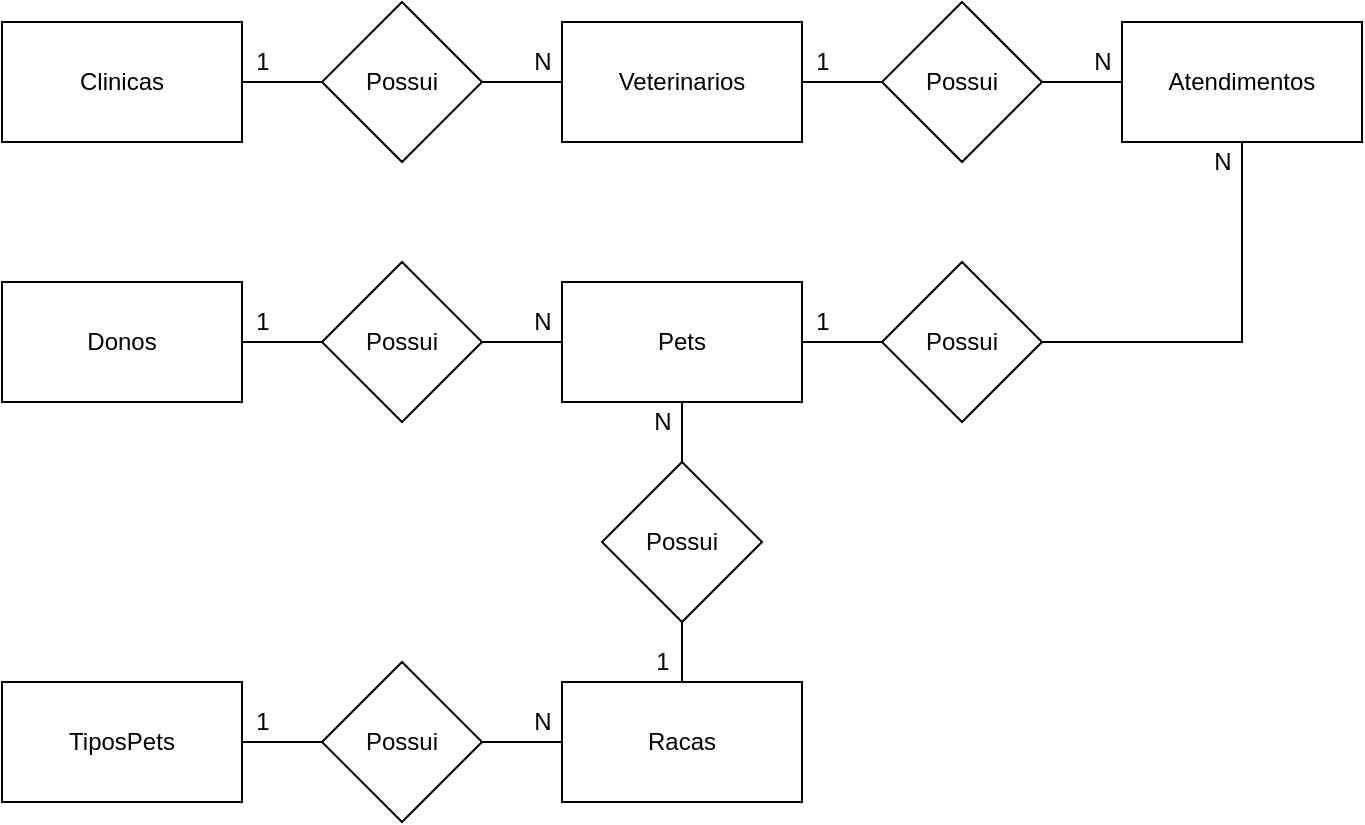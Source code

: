 <mxfile version="21.2.7" type="device" pages="2">
  <diagram id="UKEmNwhGAyC_tjgymyNi" name="conceitual">
    <mxGraphModel dx="1070" dy="407" grid="1" gridSize="10" guides="1" tooltips="1" connect="1" arrows="1" fold="1" page="1" pageScale="1" pageWidth="827" pageHeight="1169" math="0" shadow="0">
      <root>
        <mxCell id="0" />
        <mxCell id="1" parent="0" />
        <mxCell id="K-1xmTzsUVanPln-RhD4-4" style="edgeStyle=orthogonalEdgeStyle;rounded=0;orthogonalLoop=1;jettySize=auto;html=1;endArrow=none;endFill=0;" parent="1" source="K-1xmTzsUVanPln-RhD4-1" target="K-1xmTzsUVanPln-RhD4-3" edge="1">
          <mxGeometry relative="1" as="geometry" />
        </mxCell>
        <mxCell id="K-1xmTzsUVanPln-RhD4-1" value="Clinicas" style="rounded=0;whiteSpace=wrap;html=1;" parent="1" vertex="1">
          <mxGeometry x="40" y="40" width="120" height="60" as="geometry" />
        </mxCell>
        <mxCell id="K-1xmTzsUVanPln-RhD4-8" style="edgeStyle=orthogonalEdgeStyle;rounded=0;orthogonalLoop=1;jettySize=auto;html=1;entryX=0;entryY=0.5;entryDx=0;entryDy=0;endArrow=none;endFill=0;" parent="1" source="K-1xmTzsUVanPln-RhD4-2" target="K-1xmTzsUVanPln-RhD4-6" edge="1">
          <mxGeometry relative="1" as="geometry" />
        </mxCell>
        <mxCell id="K-1xmTzsUVanPln-RhD4-2" value="Veterinarios" style="rounded=0;whiteSpace=wrap;html=1;" parent="1" vertex="1">
          <mxGeometry x="320" y="40" width="120" height="60" as="geometry" />
        </mxCell>
        <mxCell id="K-1xmTzsUVanPln-RhD4-5" style="edgeStyle=orthogonalEdgeStyle;rounded=0;orthogonalLoop=1;jettySize=auto;html=1;endArrow=none;endFill=0;" parent="1" source="K-1xmTzsUVanPln-RhD4-3" target="K-1xmTzsUVanPln-RhD4-2" edge="1">
          <mxGeometry relative="1" as="geometry" />
        </mxCell>
        <mxCell id="K-1xmTzsUVanPln-RhD4-3" value="Possui" style="rhombus;whiteSpace=wrap;html=1;" parent="1" vertex="1">
          <mxGeometry x="200" y="30" width="80" height="80" as="geometry" />
        </mxCell>
        <mxCell id="K-1xmTzsUVanPln-RhD4-9" style="edgeStyle=orthogonalEdgeStyle;rounded=0;orthogonalLoop=1;jettySize=auto;html=1;endArrow=none;endFill=0;" parent="1" source="K-1xmTzsUVanPln-RhD4-6" target="K-1xmTzsUVanPln-RhD4-7" edge="1">
          <mxGeometry relative="1" as="geometry" />
        </mxCell>
        <mxCell id="K-1xmTzsUVanPln-RhD4-6" value="Possui" style="rhombus;whiteSpace=wrap;html=1;" parent="1" vertex="1">
          <mxGeometry x="480" y="30" width="80" height="80" as="geometry" />
        </mxCell>
        <mxCell id="K-1xmTzsUVanPln-RhD4-7" value="Atendimentos" style="rounded=0;whiteSpace=wrap;html=1;" parent="1" vertex="1">
          <mxGeometry x="600" y="40" width="120" height="60" as="geometry" />
        </mxCell>
        <mxCell id="K-1xmTzsUVanPln-RhD4-11" style="edgeStyle=orthogonalEdgeStyle;rounded=0;orthogonalLoop=1;jettySize=auto;html=1;endArrow=none;endFill=0;" parent="1" source="K-1xmTzsUVanPln-RhD4-10" target="K-1xmTzsUVanPln-RhD4-7" edge="1">
          <mxGeometry relative="1" as="geometry" />
        </mxCell>
        <mxCell id="K-1xmTzsUVanPln-RhD4-13" style="edgeStyle=orthogonalEdgeStyle;rounded=0;orthogonalLoop=1;jettySize=auto;html=1;endArrow=none;endFill=0;" parent="1" source="K-1xmTzsUVanPln-RhD4-10" target="K-1xmTzsUVanPln-RhD4-12" edge="1">
          <mxGeometry relative="1" as="geometry" />
        </mxCell>
        <mxCell id="K-1xmTzsUVanPln-RhD4-10" value="Possui" style="rhombus;whiteSpace=wrap;html=1;" parent="1" vertex="1">
          <mxGeometry x="480" y="160" width="80" height="80" as="geometry" />
        </mxCell>
        <mxCell id="K-1xmTzsUVanPln-RhD4-15" style="edgeStyle=orthogonalEdgeStyle;rounded=0;orthogonalLoop=1;jettySize=auto;html=1;endArrow=none;endFill=0;" parent="1" source="K-1xmTzsUVanPln-RhD4-12" target="K-1xmTzsUVanPln-RhD4-14" edge="1">
          <mxGeometry relative="1" as="geometry" />
        </mxCell>
        <mxCell id="K-1xmTzsUVanPln-RhD4-19" style="edgeStyle=orthogonalEdgeStyle;rounded=0;orthogonalLoop=1;jettySize=auto;html=1;endArrow=none;endFill=0;" parent="1" source="K-1xmTzsUVanPln-RhD4-12" target="K-1xmTzsUVanPln-RhD4-18" edge="1">
          <mxGeometry relative="1" as="geometry" />
        </mxCell>
        <mxCell id="K-1xmTzsUVanPln-RhD4-12" value="Pets" style="rounded=0;whiteSpace=wrap;html=1;" parent="1" vertex="1">
          <mxGeometry x="320" y="170" width="120" height="60" as="geometry" />
        </mxCell>
        <mxCell id="K-1xmTzsUVanPln-RhD4-14" value="Possui" style="rhombus;whiteSpace=wrap;html=1;" parent="1" vertex="1">
          <mxGeometry x="200" y="160" width="80" height="80" as="geometry" />
        </mxCell>
        <mxCell id="K-1xmTzsUVanPln-RhD4-17" style="edgeStyle=orthogonalEdgeStyle;rounded=0;orthogonalLoop=1;jettySize=auto;html=1;endArrow=none;endFill=0;" parent="1" source="K-1xmTzsUVanPln-RhD4-16" target="K-1xmTzsUVanPln-RhD4-14" edge="1">
          <mxGeometry relative="1" as="geometry" />
        </mxCell>
        <mxCell id="K-1xmTzsUVanPln-RhD4-16" value="Donos" style="rounded=0;whiteSpace=wrap;html=1;" parent="1" vertex="1">
          <mxGeometry x="40" y="170" width="120" height="60" as="geometry" />
        </mxCell>
        <mxCell id="K-1xmTzsUVanPln-RhD4-21" style="edgeStyle=orthogonalEdgeStyle;rounded=0;orthogonalLoop=1;jettySize=auto;html=1;entryX=0.5;entryY=0;entryDx=0;entryDy=0;endArrow=none;endFill=0;" parent="1" source="K-1xmTzsUVanPln-RhD4-18" target="K-1xmTzsUVanPln-RhD4-20" edge="1">
          <mxGeometry relative="1" as="geometry" />
        </mxCell>
        <mxCell id="K-1xmTzsUVanPln-RhD4-18" value="Possui" style="rhombus;whiteSpace=wrap;html=1;" parent="1" vertex="1">
          <mxGeometry x="340" y="260" width="80" height="80" as="geometry" />
        </mxCell>
        <mxCell id="K-1xmTzsUVanPln-RhD4-20" value="Racas" style="rounded=0;whiteSpace=wrap;html=1;" parent="1" vertex="1">
          <mxGeometry x="320" y="370" width="120" height="60" as="geometry" />
        </mxCell>
        <mxCell id="K-1xmTzsUVanPln-RhD4-24" style="edgeStyle=orthogonalEdgeStyle;rounded=0;orthogonalLoop=1;jettySize=auto;html=1;endArrow=none;endFill=0;" parent="1" source="K-1xmTzsUVanPln-RhD4-22" target="K-1xmTzsUVanPln-RhD4-20" edge="1">
          <mxGeometry relative="1" as="geometry" />
        </mxCell>
        <mxCell id="K-1xmTzsUVanPln-RhD4-22" value="Possui" style="rhombus;whiteSpace=wrap;html=1;" parent="1" vertex="1">
          <mxGeometry x="200" y="360" width="80" height="80" as="geometry" />
        </mxCell>
        <mxCell id="K-1xmTzsUVanPln-RhD4-25" style="edgeStyle=orthogonalEdgeStyle;rounded=0;orthogonalLoop=1;jettySize=auto;html=1;endArrow=none;endFill=0;" parent="1" source="K-1xmTzsUVanPln-RhD4-23" target="K-1xmTzsUVanPln-RhD4-22" edge="1">
          <mxGeometry relative="1" as="geometry" />
        </mxCell>
        <mxCell id="K-1xmTzsUVanPln-RhD4-23" value="TiposPets" style="rounded=0;whiteSpace=wrap;html=1;" parent="1" vertex="1">
          <mxGeometry x="40" y="370" width="120" height="60" as="geometry" />
        </mxCell>
        <mxCell id="K-1xmTzsUVanPln-RhD4-26" value="1" style="text;html=1;align=center;verticalAlign=middle;resizable=0;points=[];autosize=1;" parent="1" vertex="1">
          <mxGeometry x="160" y="380" width="20" height="20" as="geometry" />
        </mxCell>
        <mxCell id="K-1xmTzsUVanPln-RhD4-27" value="N" style="text;html=1;align=center;verticalAlign=middle;resizable=0;points=[];autosize=1;" parent="1" vertex="1">
          <mxGeometry x="300" y="380" width="20" height="20" as="geometry" />
        </mxCell>
        <mxCell id="K-1xmTzsUVanPln-RhD4-28" value="1" style="text;html=1;align=center;verticalAlign=middle;resizable=0;points=[];autosize=1;" parent="1" vertex="1">
          <mxGeometry x="360" y="350" width="20" height="20" as="geometry" />
        </mxCell>
        <mxCell id="K-1xmTzsUVanPln-RhD4-29" value="N" style="text;html=1;align=center;verticalAlign=middle;resizable=0;points=[];autosize=1;" parent="1" vertex="1">
          <mxGeometry x="360" y="230" width="20" height="20" as="geometry" />
        </mxCell>
        <mxCell id="K-1xmTzsUVanPln-RhD4-30" value="N" style="text;html=1;align=center;verticalAlign=middle;resizable=0;points=[];autosize=1;" parent="1" vertex="1">
          <mxGeometry x="300" y="180" width="20" height="20" as="geometry" />
        </mxCell>
        <mxCell id="K-1xmTzsUVanPln-RhD4-31" value="1" style="text;html=1;align=center;verticalAlign=middle;resizable=0;points=[];autosize=1;" parent="1" vertex="1">
          <mxGeometry x="160" y="180" width="20" height="20" as="geometry" />
        </mxCell>
        <mxCell id="K-1xmTzsUVanPln-RhD4-32" value="1" style="text;html=1;align=center;verticalAlign=middle;resizable=0;points=[];autosize=1;" parent="1" vertex="1">
          <mxGeometry x="440" y="180" width="20" height="20" as="geometry" />
        </mxCell>
        <mxCell id="K-1xmTzsUVanPln-RhD4-33" value="N" style="text;html=1;align=center;verticalAlign=middle;resizable=0;points=[];autosize=1;" parent="1" vertex="1">
          <mxGeometry x="640" y="100" width="20" height="20" as="geometry" />
        </mxCell>
        <mxCell id="K-1xmTzsUVanPln-RhD4-34" value="N" style="text;html=1;align=center;verticalAlign=middle;resizable=0;points=[];autosize=1;" parent="1" vertex="1">
          <mxGeometry x="580" y="50" width="20" height="20" as="geometry" />
        </mxCell>
        <mxCell id="K-1xmTzsUVanPln-RhD4-35" value="1" style="text;html=1;align=center;verticalAlign=middle;resizable=0;points=[];autosize=1;" parent="1" vertex="1">
          <mxGeometry x="440" y="50" width="20" height="20" as="geometry" />
        </mxCell>
        <mxCell id="K-1xmTzsUVanPln-RhD4-36" value="1" style="text;html=1;align=center;verticalAlign=middle;resizable=0;points=[];autosize=1;" parent="1" vertex="1">
          <mxGeometry x="160" y="50" width="20" height="20" as="geometry" />
        </mxCell>
        <mxCell id="K-1xmTzsUVanPln-RhD4-37" value="N" style="text;html=1;align=center;verticalAlign=middle;resizable=0;points=[];autosize=1;" parent="1" vertex="1">
          <mxGeometry x="300" y="50" width="20" height="20" as="geometry" />
        </mxCell>
      </root>
    </mxGraphModel>
  </diagram>
  <diagram id="yUX3iNhYsjEsop-yp7by" name="logico">
    <mxGraphModel dx="761" dy="340" grid="1" gridSize="10" guides="1" tooltips="1" connect="1" arrows="1" fold="1" page="1" pageScale="1" pageWidth="827" pageHeight="1169" math="0" shadow="0">
      <root>
        <mxCell id="cOraig-ue12K5MZQQuxg-0" />
        <mxCell id="cOraig-ue12K5MZQQuxg-1" parent="cOraig-ue12K5MZQQuxg-0" />
        <mxCell id="3Wqqrml36bzZQYx1vWGt-0" value="Clinicas" style="shape=table;startSize=30;container=1;collapsible=1;childLayout=tableLayout;fixedRows=1;rowLines=0;fontStyle=1;align=center;resizeLast=1;" parent="cOraig-ue12K5MZQQuxg-1" vertex="1">
          <mxGeometry x="40" y="40" width="180" height="160" as="geometry" />
        </mxCell>
        <mxCell id="3Wqqrml36bzZQYx1vWGt-1" value="" style="shape=partialRectangle;collapsible=0;dropTarget=0;pointerEvents=0;fillColor=none;top=0;left=0;bottom=1;right=0;points=[[0,0.5],[1,0.5]];portConstraint=eastwest;" parent="3Wqqrml36bzZQYx1vWGt-0" vertex="1">
          <mxGeometry y="30" width="180" height="30" as="geometry" />
        </mxCell>
        <mxCell id="3Wqqrml36bzZQYx1vWGt-2" value="PK" style="shape=partialRectangle;connectable=0;fillColor=none;top=0;left=0;bottom=0;right=0;fontStyle=1;overflow=hidden;" parent="3Wqqrml36bzZQYx1vWGt-1" vertex="1">
          <mxGeometry width="30" height="30" as="geometry" />
        </mxCell>
        <mxCell id="3Wqqrml36bzZQYx1vWGt-3" value="IdClinica" style="shape=partialRectangle;connectable=0;fillColor=none;top=0;left=0;bottom=0;right=0;align=left;spacingLeft=6;fontStyle=1;overflow=hidden;" parent="3Wqqrml36bzZQYx1vWGt-1" vertex="1">
          <mxGeometry x="30" width="150" height="30" as="geometry" />
        </mxCell>
        <mxCell id="3Wqqrml36bzZQYx1vWGt-4" value="" style="shape=partialRectangle;collapsible=0;dropTarget=0;pointerEvents=0;fillColor=none;top=0;left=0;bottom=0;right=0;points=[[0,0.5],[1,0.5]];portConstraint=eastwest;" parent="3Wqqrml36bzZQYx1vWGt-0" vertex="1">
          <mxGeometry y="60" width="180" height="30" as="geometry" />
        </mxCell>
        <mxCell id="3Wqqrml36bzZQYx1vWGt-5" value="" style="shape=partialRectangle;connectable=0;fillColor=none;top=0;left=0;bottom=0;right=0;editable=1;overflow=hidden;" parent="3Wqqrml36bzZQYx1vWGt-4" vertex="1">
          <mxGeometry width="30" height="30" as="geometry" />
        </mxCell>
        <mxCell id="3Wqqrml36bzZQYx1vWGt-6" value="RazaoSocial" style="shape=partialRectangle;connectable=0;fillColor=none;top=0;left=0;bottom=0;right=0;align=left;spacingLeft=6;overflow=hidden;" parent="3Wqqrml36bzZQYx1vWGt-4" vertex="1">
          <mxGeometry x="30" width="150" height="30" as="geometry" />
        </mxCell>
        <mxCell id="3Wqqrml36bzZQYx1vWGt-7" value="" style="shape=partialRectangle;collapsible=0;dropTarget=0;pointerEvents=0;fillColor=none;top=0;left=0;bottom=0;right=0;points=[[0,0.5],[1,0.5]];portConstraint=eastwest;" parent="3Wqqrml36bzZQYx1vWGt-0" vertex="1">
          <mxGeometry y="90" width="180" height="30" as="geometry" />
        </mxCell>
        <mxCell id="3Wqqrml36bzZQYx1vWGt-8" value="" style="shape=partialRectangle;connectable=0;fillColor=none;top=0;left=0;bottom=0;right=0;editable=1;overflow=hidden;" parent="3Wqqrml36bzZQYx1vWGt-7" vertex="1">
          <mxGeometry width="30" height="30" as="geometry" />
        </mxCell>
        <mxCell id="3Wqqrml36bzZQYx1vWGt-9" value="CNPJ" style="shape=partialRectangle;connectable=0;fillColor=none;top=0;left=0;bottom=0;right=0;align=left;spacingLeft=6;overflow=hidden;" parent="3Wqqrml36bzZQYx1vWGt-7" vertex="1">
          <mxGeometry x="30" width="150" height="30" as="geometry" />
        </mxCell>
        <mxCell id="3Wqqrml36bzZQYx1vWGt-10" value="" style="shape=partialRectangle;collapsible=0;dropTarget=0;pointerEvents=0;fillColor=none;top=0;left=0;bottom=0;right=0;points=[[0,0.5],[1,0.5]];portConstraint=eastwest;" parent="3Wqqrml36bzZQYx1vWGt-0" vertex="1">
          <mxGeometry y="120" width="180" height="30" as="geometry" />
        </mxCell>
        <mxCell id="3Wqqrml36bzZQYx1vWGt-11" value="" style="shape=partialRectangle;connectable=0;fillColor=none;top=0;left=0;bottom=0;right=0;editable=1;overflow=hidden;" parent="3Wqqrml36bzZQYx1vWGt-10" vertex="1">
          <mxGeometry width="30" height="30" as="geometry" />
        </mxCell>
        <mxCell id="3Wqqrml36bzZQYx1vWGt-12" value="Endereco" style="shape=partialRectangle;connectable=0;fillColor=none;top=0;left=0;bottom=0;right=0;align=left;spacingLeft=6;overflow=hidden;" parent="3Wqqrml36bzZQYx1vWGt-10" vertex="1">
          <mxGeometry x="30" width="150" height="30" as="geometry" />
        </mxCell>
        <mxCell id="NtqG2SvIMtC2s4eSRAtA-0" value="Veterinarios" style="shape=table;startSize=30;container=1;collapsible=1;childLayout=tableLayout;fixedRows=1;rowLines=0;fontStyle=1;align=center;resizeLast=1;" parent="cOraig-ue12K5MZQQuxg-1" vertex="1">
          <mxGeometry x="290" y="40" width="180" height="160" as="geometry" />
        </mxCell>
        <mxCell id="NtqG2SvIMtC2s4eSRAtA-1" value="" style="shape=partialRectangle;collapsible=0;dropTarget=0;pointerEvents=0;fillColor=none;top=0;left=0;bottom=0;right=0;points=[[0,0.5],[1,0.5]];portConstraint=eastwest;" parent="NtqG2SvIMtC2s4eSRAtA-0" vertex="1">
          <mxGeometry y="30" width="180" height="30" as="geometry" />
        </mxCell>
        <mxCell id="NtqG2SvIMtC2s4eSRAtA-2" value="PK" style="shape=partialRectangle;connectable=0;fillColor=none;top=0;left=0;bottom=0;right=0;fontStyle=1;overflow=hidden;" parent="NtqG2SvIMtC2s4eSRAtA-1" vertex="1">
          <mxGeometry width="60" height="30" as="geometry" />
        </mxCell>
        <mxCell id="NtqG2SvIMtC2s4eSRAtA-3" value="IdVeterinario" style="shape=partialRectangle;connectable=0;fillColor=none;top=0;left=0;bottom=0;right=0;align=left;spacingLeft=6;fontStyle=1;overflow=hidden;" parent="NtqG2SvIMtC2s4eSRAtA-1" vertex="1">
          <mxGeometry x="60" width="120" height="30" as="geometry" />
        </mxCell>
        <mxCell id="NtqG2SvIMtC2s4eSRAtA-4" value="" style="shape=partialRectangle;collapsible=0;dropTarget=0;pointerEvents=0;fillColor=none;top=0;left=0;bottom=1;right=0;points=[[0,0.5],[1,0.5]];portConstraint=eastwest;" parent="NtqG2SvIMtC2s4eSRAtA-0" vertex="1">
          <mxGeometry y="60" width="180" height="30" as="geometry" />
        </mxCell>
        <mxCell id="NtqG2SvIMtC2s4eSRAtA-5" value="FK" style="shape=partialRectangle;connectable=0;fillColor=none;top=0;left=0;bottom=0;right=0;fontStyle=1;overflow=hidden;" parent="NtqG2SvIMtC2s4eSRAtA-4" vertex="1">
          <mxGeometry width="60" height="30" as="geometry" />
        </mxCell>
        <mxCell id="NtqG2SvIMtC2s4eSRAtA-6" value="IdClinica" style="shape=partialRectangle;connectable=0;fillColor=none;top=0;left=0;bottom=0;right=0;align=left;spacingLeft=6;fontStyle=1;overflow=hidden;" parent="NtqG2SvIMtC2s4eSRAtA-4" vertex="1">
          <mxGeometry x="60" width="120" height="30" as="geometry" />
        </mxCell>
        <mxCell id="NtqG2SvIMtC2s4eSRAtA-7" value="" style="shape=partialRectangle;collapsible=0;dropTarget=0;pointerEvents=0;fillColor=none;top=0;left=0;bottom=0;right=0;points=[[0,0.5],[1,0.5]];portConstraint=eastwest;" parent="NtqG2SvIMtC2s4eSRAtA-0" vertex="1">
          <mxGeometry y="90" width="180" height="30" as="geometry" />
        </mxCell>
        <mxCell id="NtqG2SvIMtC2s4eSRAtA-8" value="" style="shape=partialRectangle;connectable=0;fillColor=none;top=0;left=0;bottom=0;right=0;editable=1;overflow=hidden;" parent="NtqG2SvIMtC2s4eSRAtA-7" vertex="1">
          <mxGeometry width="60" height="30" as="geometry" />
        </mxCell>
        <mxCell id="NtqG2SvIMtC2s4eSRAtA-9" value="Nome" style="shape=partialRectangle;connectable=0;fillColor=none;top=0;left=0;bottom=0;right=0;align=left;spacingLeft=6;overflow=hidden;" parent="NtqG2SvIMtC2s4eSRAtA-7" vertex="1">
          <mxGeometry x="60" width="120" height="30" as="geometry" />
        </mxCell>
        <mxCell id="NtqG2SvIMtC2s4eSRAtA-10" value="" style="shape=partialRectangle;collapsible=0;dropTarget=0;pointerEvents=0;fillColor=none;top=0;left=0;bottom=0;right=0;points=[[0,0.5],[1,0.5]];portConstraint=eastwest;" parent="NtqG2SvIMtC2s4eSRAtA-0" vertex="1">
          <mxGeometry y="120" width="180" height="30" as="geometry" />
        </mxCell>
        <mxCell id="NtqG2SvIMtC2s4eSRAtA-11" value="" style="shape=partialRectangle;connectable=0;fillColor=none;top=0;left=0;bottom=0;right=0;editable=1;overflow=hidden;" parent="NtqG2SvIMtC2s4eSRAtA-10" vertex="1">
          <mxGeometry width="60" height="30" as="geometry" />
        </mxCell>
        <mxCell id="NtqG2SvIMtC2s4eSRAtA-12" value="CRMV" style="shape=partialRectangle;connectable=0;fillColor=none;top=0;left=0;bottom=0;right=0;align=left;spacingLeft=6;overflow=hidden;" parent="NtqG2SvIMtC2s4eSRAtA-10" vertex="1">
          <mxGeometry x="60" width="120" height="30" as="geometry" />
        </mxCell>
        <mxCell id="TJWX0zI0cWEV13IpaFID-0" value="" style="edgeStyle=entityRelationEdgeStyle;fontSize=12;html=1;endArrow=ERoneToMany;" parent="cOraig-ue12K5MZQQuxg-1" source="3Wqqrml36bzZQYx1vWGt-1" target="NtqG2SvIMtC2s4eSRAtA-4" edge="1">
          <mxGeometry width="100" height="100" relative="1" as="geometry">
            <mxPoint x="430" y="270" as="sourcePoint" />
            <mxPoint x="530" y="170" as="targetPoint" />
          </mxGeometry>
        </mxCell>
        <mxCell id="TJWX0zI0cWEV13IpaFID-1" value="Atendimentos" style="shape=table;startSize=30;container=1;collapsible=1;childLayout=tableLayout;fixedRows=1;rowLines=0;fontStyle=1;align=center;resizeLast=1;" parent="cOraig-ue12K5MZQQuxg-1" vertex="1">
          <mxGeometry x="580" y="40" width="180" height="190" as="geometry" />
        </mxCell>
        <mxCell id="TJWX0zI0cWEV13IpaFID-2" value="" style="shape=partialRectangle;collapsible=0;dropTarget=0;pointerEvents=0;fillColor=none;top=0;left=0;bottom=0;right=0;points=[[0,0.5],[1,0.5]];portConstraint=eastwest;" parent="TJWX0zI0cWEV13IpaFID-1" vertex="1">
          <mxGeometry y="30" width="180" height="30" as="geometry" />
        </mxCell>
        <mxCell id="TJWX0zI0cWEV13IpaFID-3" value="PK" style="shape=partialRectangle;connectable=0;fillColor=none;top=0;left=0;bottom=0;right=0;fontStyle=1;overflow=hidden;" parent="TJWX0zI0cWEV13IpaFID-2" vertex="1">
          <mxGeometry width="60" height="30" as="geometry" />
        </mxCell>
        <mxCell id="TJWX0zI0cWEV13IpaFID-4" value="IdAtendimento" style="shape=partialRectangle;connectable=0;fillColor=none;top=0;left=0;bottom=0;right=0;align=left;spacingLeft=6;fontStyle=1;overflow=hidden;" parent="TJWX0zI0cWEV13IpaFID-2" vertex="1">
          <mxGeometry x="60" width="120" height="30" as="geometry" />
        </mxCell>
        <mxCell id="kG_xpyER8Nj9fopopjHm-3" value="" style="shape=partialRectangle;collapsible=0;dropTarget=0;pointerEvents=0;fillColor=none;top=0;left=0;bottom=0;right=0;points=[[0,0.5],[1,0.5]];portConstraint=eastwest;" parent="TJWX0zI0cWEV13IpaFID-1" vertex="1">
          <mxGeometry y="60" width="180" height="30" as="geometry" />
        </mxCell>
        <mxCell id="kG_xpyER8Nj9fopopjHm-4" value="FK" style="shape=partialRectangle;connectable=0;fillColor=none;top=0;left=0;bottom=0;right=0;fontStyle=1;overflow=hidden;" parent="kG_xpyER8Nj9fopopjHm-3" vertex="1">
          <mxGeometry width="60" height="30" as="geometry" />
        </mxCell>
        <mxCell id="kG_xpyER8Nj9fopopjHm-5" value="IdVeterinario" style="shape=partialRectangle;connectable=0;fillColor=none;top=0;left=0;bottom=0;right=0;align=left;spacingLeft=6;fontStyle=1;overflow=hidden;" parent="kG_xpyER8Nj9fopopjHm-3" vertex="1">
          <mxGeometry x="60" width="120" height="30" as="geometry" />
        </mxCell>
        <mxCell id="TJWX0zI0cWEV13IpaFID-5" value="" style="shape=partialRectangle;collapsible=0;dropTarget=0;pointerEvents=0;fillColor=none;top=0;left=0;bottom=1;right=0;points=[[0,0.5],[1,0.5]];portConstraint=eastwest;" parent="TJWX0zI0cWEV13IpaFID-1" vertex="1">
          <mxGeometry y="90" width="180" height="30" as="geometry" />
        </mxCell>
        <mxCell id="TJWX0zI0cWEV13IpaFID-6" value="FK" style="shape=partialRectangle;connectable=0;fillColor=none;top=0;left=0;bottom=0;right=0;fontStyle=1;overflow=hidden;" parent="TJWX0zI0cWEV13IpaFID-5" vertex="1">
          <mxGeometry width="60" height="30" as="geometry" />
        </mxCell>
        <mxCell id="TJWX0zI0cWEV13IpaFID-7" value="IdPet" style="shape=partialRectangle;connectable=0;fillColor=none;top=0;left=0;bottom=0;right=0;align=left;spacingLeft=6;fontStyle=1;overflow=hidden;" parent="TJWX0zI0cWEV13IpaFID-5" vertex="1">
          <mxGeometry x="60" width="120" height="30" as="geometry" />
        </mxCell>
        <mxCell id="TJWX0zI0cWEV13IpaFID-8" value="" style="shape=partialRectangle;collapsible=0;dropTarget=0;pointerEvents=0;fillColor=none;top=0;left=0;bottom=0;right=0;points=[[0,0.5],[1,0.5]];portConstraint=eastwest;" parent="TJWX0zI0cWEV13IpaFID-1" vertex="1">
          <mxGeometry y="120" width="180" height="30" as="geometry" />
        </mxCell>
        <mxCell id="TJWX0zI0cWEV13IpaFID-9" value="" style="shape=partialRectangle;connectable=0;fillColor=none;top=0;left=0;bottom=0;right=0;editable=1;overflow=hidden;" parent="TJWX0zI0cWEV13IpaFID-8" vertex="1">
          <mxGeometry width="60" height="30" as="geometry" />
        </mxCell>
        <mxCell id="TJWX0zI0cWEV13IpaFID-10" value="Descricao" style="shape=partialRectangle;connectable=0;fillColor=none;top=0;left=0;bottom=0;right=0;align=left;spacingLeft=6;overflow=hidden;" parent="TJWX0zI0cWEV13IpaFID-8" vertex="1">
          <mxGeometry x="60" width="120" height="30" as="geometry" />
        </mxCell>
        <mxCell id="TJWX0zI0cWEV13IpaFID-11" value="" style="shape=partialRectangle;collapsible=0;dropTarget=0;pointerEvents=0;fillColor=none;top=0;left=0;bottom=0;right=0;points=[[0,0.5],[1,0.5]];portConstraint=eastwest;" parent="TJWX0zI0cWEV13IpaFID-1" vertex="1">
          <mxGeometry y="150" width="180" height="30" as="geometry" />
        </mxCell>
        <mxCell id="TJWX0zI0cWEV13IpaFID-12" value="" style="shape=partialRectangle;connectable=0;fillColor=none;top=0;left=0;bottom=0;right=0;editable=1;overflow=hidden;" parent="TJWX0zI0cWEV13IpaFID-11" vertex="1">
          <mxGeometry width="60" height="30" as="geometry" />
        </mxCell>
        <mxCell id="TJWX0zI0cWEV13IpaFID-13" value="DataAtendimento" style="shape=partialRectangle;connectable=0;fillColor=none;top=0;left=0;bottom=0;right=0;align=left;spacingLeft=6;overflow=hidden;" parent="TJWX0zI0cWEV13IpaFID-11" vertex="1">
          <mxGeometry x="60" width="120" height="30" as="geometry" />
        </mxCell>
        <mxCell id="kG_xpyER8Nj9fopopjHm-6" value="" style="edgeStyle=entityRelationEdgeStyle;fontSize=12;html=1;endArrow=ERoneToMany;" parent="cOraig-ue12K5MZQQuxg-1" source="NtqG2SvIMtC2s4eSRAtA-1" target="kG_xpyER8Nj9fopopjHm-3" edge="1">
          <mxGeometry width="100" height="100" relative="1" as="geometry">
            <mxPoint x="380" y="260" as="sourcePoint" />
            <mxPoint x="480" y="160" as="targetPoint" />
          </mxGeometry>
        </mxCell>
        <mxCell id="NCc88ScZPITcG-gy1Nx--0" value="Pets" style="shape=table;startSize=30;container=1;collapsible=1;childLayout=tableLayout;fixedRows=1;rowLines=0;fontStyle=1;align=center;resizeLast=1;" parent="cOraig-ue12K5MZQQuxg-1" vertex="1">
          <mxGeometry x="400" y="240" width="180" height="190" as="geometry" />
        </mxCell>
        <mxCell id="NCc88ScZPITcG-gy1Nx--1" value="" style="shape=partialRectangle;collapsible=0;dropTarget=0;pointerEvents=0;fillColor=none;top=0;left=0;bottom=0;right=0;points=[[0,0.5],[1,0.5]];portConstraint=eastwest;" parent="NCc88ScZPITcG-gy1Nx--0" vertex="1">
          <mxGeometry y="30" width="180" height="30" as="geometry" />
        </mxCell>
        <mxCell id="NCc88ScZPITcG-gy1Nx--2" value="PK" style="shape=partialRectangle;connectable=0;fillColor=none;top=0;left=0;bottom=0;right=0;fontStyle=1;overflow=hidden;" parent="NCc88ScZPITcG-gy1Nx--1" vertex="1">
          <mxGeometry width="60" height="30" as="geometry">
            <mxRectangle width="60" height="30" as="alternateBounds" />
          </mxGeometry>
        </mxCell>
        <mxCell id="NCc88ScZPITcG-gy1Nx--3" value="IdPet" style="shape=partialRectangle;connectable=0;fillColor=none;top=0;left=0;bottom=0;right=0;align=left;spacingLeft=6;fontStyle=1;overflow=hidden;" parent="NCc88ScZPITcG-gy1Nx--1" vertex="1">
          <mxGeometry x="60" width="120" height="30" as="geometry">
            <mxRectangle width="120" height="30" as="alternateBounds" />
          </mxGeometry>
        </mxCell>
        <mxCell id="f3qs2NaqGodZFAi2RXxx-0" value="" style="shape=partialRectangle;collapsible=0;dropTarget=0;pointerEvents=0;fillColor=none;top=0;left=0;bottom=0;right=0;points=[[0,0.5],[1,0.5]];portConstraint=eastwest;" parent="NCc88ScZPITcG-gy1Nx--0" vertex="1">
          <mxGeometry y="60" width="180" height="30" as="geometry" />
        </mxCell>
        <mxCell id="f3qs2NaqGodZFAi2RXxx-1" value="FK" style="shape=partialRectangle;connectable=0;fillColor=none;top=0;left=0;bottom=0;right=0;fontStyle=1;overflow=hidden;" parent="f3qs2NaqGodZFAi2RXxx-0" vertex="1">
          <mxGeometry width="60" height="30" as="geometry">
            <mxRectangle width="60" height="30" as="alternateBounds" />
          </mxGeometry>
        </mxCell>
        <mxCell id="f3qs2NaqGodZFAi2RXxx-2" value="IdRaca" style="shape=partialRectangle;connectable=0;fillColor=none;top=0;left=0;bottom=0;right=0;align=left;spacingLeft=6;fontStyle=1;overflow=hidden;" parent="f3qs2NaqGodZFAi2RXxx-0" vertex="1">
          <mxGeometry x="60" width="120" height="30" as="geometry">
            <mxRectangle width="120" height="30" as="alternateBounds" />
          </mxGeometry>
        </mxCell>
        <mxCell id="NCc88ScZPITcG-gy1Nx--4" value="" style="shape=partialRectangle;collapsible=0;dropTarget=0;pointerEvents=0;fillColor=none;top=0;left=0;bottom=1;right=0;points=[[0,0.5],[1,0.5]];portConstraint=eastwest;" parent="NCc88ScZPITcG-gy1Nx--0" vertex="1">
          <mxGeometry y="90" width="180" height="30" as="geometry" />
        </mxCell>
        <mxCell id="NCc88ScZPITcG-gy1Nx--5" value="FK" style="shape=partialRectangle;connectable=0;fillColor=none;top=0;left=0;bottom=0;right=0;fontStyle=1;overflow=hidden;" parent="NCc88ScZPITcG-gy1Nx--4" vertex="1">
          <mxGeometry width="60" height="30" as="geometry">
            <mxRectangle width="60" height="30" as="alternateBounds" />
          </mxGeometry>
        </mxCell>
        <mxCell id="NCc88ScZPITcG-gy1Nx--6" value="IdDono" style="shape=partialRectangle;connectable=0;fillColor=none;top=0;left=0;bottom=0;right=0;align=left;spacingLeft=6;fontStyle=1;overflow=hidden;" parent="NCc88ScZPITcG-gy1Nx--4" vertex="1">
          <mxGeometry x="60" width="120" height="30" as="geometry">
            <mxRectangle width="120" height="30" as="alternateBounds" />
          </mxGeometry>
        </mxCell>
        <mxCell id="NCc88ScZPITcG-gy1Nx--7" value="" style="shape=partialRectangle;collapsible=0;dropTarget=0;pointerEvents=0;fillColor=none;top=0;left=0;bottom=0;right=0;points=[[0,0.5],[1,0.5]];portConstraint=eastwest;" parent="NCc88ScZPITcG-gy1Nx--0" vertex="1">
          <mxGeometry y="120" width="180" height="30" as="geometry" />
        </mxCell>
        <mxCell id="NCc88ScZPITcG-gy1Nx--8" value="" style="shape=partialRectangle;connectable=0;fillColor=none;top=0;left=0;bottom=0;right=0;editable=1;overflow=hidden;" parent="NCc88ScZPITcG-gy1Nx--7" vertex="1">
          <mxGeometry width="60" height="30" as="geometry">
            <mxRectangle width="60" height="30" as="alternateBounds" />
          </mxGeometry>
        </mxCell>
        <mxCell id="NCc88ScZPITcG-gy1Nx--9" value="Nome" style="shape=partialRectangle;connectable=0;fillColor=none;top=0;left=0;bottom=0;right=0;align=left;spacingLeft=6;overflow=hidden;" parent="NCc88ScZPITcG-gy1Nx--7" vertex="1">
          <mxGeometry x="60" width="120" height="30" as="geometry">
            <mxRectangle width="120" height="30" as="alternateBounds" />
          </mxGeometry>
        </mxCell>
        <mxCell id="NCc88ScZPITcG-gy1Nx--10" value="" style="shape=partialRectangle;collapsible=0;dropTarget=0;pointerEvents=0;fillColor=none;top=0;left=0;bottom=0;right=0;points=[[0,0.5],[1,0.5]];portConstraint=eastwest;" parent="NCc88ScZPITcG-gy1Nx--0" vertex="1">
          <mxGeometry y="150" width="180" height="30" as="geometry" />
        </mxCell>
        <mxCell id="NCc88ScZPITcG-gy1Nx--11" value="" style="shape=partialRectangle;connectable=0;fillColor=none;top=0;left=0;bottom=0;right=0;editable=1;overflow=hidden;" parent="NCc88ScZPITcG-gy1Nx--10" vertex="1">
          <mxGeometry width="60" height="30" as="geometry">
            <mxRectangle width="60" height="30" as="alternateBounds" />
          </mxGeometry>
        </mxCell>
        <mxCell id="NCc88ScZPITcG-gy1Nx--12" value="DataNascimento" style="shape=partialRectangle;connectable=0;fillColor=none;top=0;left=0;bottom=0;right=0;align=left;spacingLeft=6;overflow=hidden;" parent="NCc88ScZPITcG-gy1Nx--10" vertex="1">
          <mxGeometry x="60" width="120" height="30" as="geometry">
            <mxRectangle width="120" height="30" as="alternateBounds" />
          </mxGeometry>
        </mxCell>
        <mxCell id="f3qs2NaqGodZFAi2RXxx-6" value="" style="edgeStyle=entityRelationEdgeStyle;fontSize=12;html=1;endArrow=ERoneToMany;" parent="cOraig-ue12K5MZQQuxg-1" source="NCc88ScZPITcG-gy1Nx--1" target="TJWX0zI0cWEV13IpaFID-5" edge="1">
          <mxGeometry width="100" height="100" relative="1" as="geometry">
            <mxPoint x="550" y="410" as="sourcePoint" />
            <mxPoint x="650" y="310" as="targetPoint" />
          </mxGeometry>
        </mxCell>
        <mxCell id="f3qs2NaqGodZFAi2RXxx-20" value="Donos" style="shape=table;startSize=30;container=1;collapsible=1;childLayout=tableLayout;fixedRows=1;rowLines=0;fontStyle=1;align=center;resizeLast=1;" parent="cOraig-ue12K5MZQQuxg-1" vertex="1">
          <mxGeometry x="650" y="320" width="180" height="90" as="geometry" />
        </mxCell>
        <mxCell id="f3qs2NaqGodZFAi2RXxx-21" value="" style="shape=partialRectangle;collapsible=0;dropTarget=0;pointerEvents=0;fillColor=none;top=0;left=0;bottom=1;right=0;points=[[0,0.5],[1,0.5]];portConstraint=eastwest;" parent="f3qs2NaqGodZFAi2RXxx-20" vertex="1">
          <mxGeometry y="30" width="180" height="20" as="geometry" />
        </mxCell>
        <mxCell id="f3qs2NaqGodZFAi2RXxx-22" value="PK" style="shape=partialRectangle;connectable=0;fillColor=none;top=0;left=0;bottom=0;right=0;fontStyle=1;overflow=hidden;" parent="f3qs2NaqGodZFAi2RXxx-21" vertex="1">
          <mxGeometry width="30" height="20" as="geometry">
            <mxRectangle width="30" height="20" as="alternateBounds" />
          </mxGeometry>
        </mxCell>
        <mxCell id="f3qs2NaqGodZFAi2RXxx-23" value="IdDono" style="shape=partialRectangle;connectable=0;fillColor=none;top=0;left=0;bottom=0;right=0;align=left;spacingLeft=6;fontStyle=1;overflow=hidden;" parent="f3qs2NaqGodZFAi2RXxx-21" vertex="1">
          <mxGeometry x="30" width="150" height="20" as="geometry">
            <mxRectangle width="150" height="20" as="alternateBounds" />
          </mxGeometry>
        </mxCell>
        <mxCell id="f3qs2NaqGodZFAi2RXxx-24" value="" style="shape=partialRectangle;collapsible=0;dropTarget=0;pointerEvents=0;fillColor=none;top=0;left=0;bottom=0;right=0;points=[[0,0.5],[1,0.5]];portConstraint=eastwest;" parent="f3qs2NaqGodZFAi2RXxx-20" vertex="1">
          <mxGeometry y="50" width="180" height="30" as="geometry" />
        </mxCell>
        <mxCell id="f3qs2NaqGodZFAi2RXxx-25" value="" style="shape=partialRectangle;connectable=0;fillColor=none;top=0;left=0;bottom=0;right=0;editable=1;overflow=hidden;" parent="f3qs2NaqGodZFAi2RXxx-24" vertex="1">
          <mxGeometry width="30" height="30" as="geometry">
            <mxRectangle width="30" height="30" as="alternateBounds" />
          </mxGeometry>
        </mxCell>
        <mxCell id="f3qs2NaqGodZFAi2RXxx-26" value="Nome" style="shape=partialRectangle;connectable=0;fillColor=none;top=0;left=0;bottom=0;right=0;align=left;spacingLeft=6;overflow=hidden;" parent="f3qs2NaqGodZFAi2RXxx-24" vertex="1">
          <mxGeometry x="30" width="150" height="30" as="geometry">
            <mxRectangle width="150" height="30" as="alternateBounds" />
          </mxGeometry>
        </mxCell>
        <mxCell id="f3qs2NaqGodZFAi2RXxx-33" value="" style="edgeStyle=entityRelationEdgeStyle;fontSize=12;html=1;endArrow=ERoneToMany;" parent="cOraig-ue12K5MZQQuxg-1" source="f3qs2NaqGodZFAi2RXxx-21" target="NCc88ScZPITcG-gy1Nx--4" edge="1">
          <mxGeometry width="100" height="100" relative="1" as="geometry">
            <mxPoint x="690" y="490" as="sourcePoint" />
            <mxPoint x="790" y="390" as="targetPoint" />
          </mxGeometry>
        </mxCell>
        <mxCell id="f3qs2NaqGodZFAi2RXxx-47" value="Racas" style="shape=table;startSize=30;container=1;collapsible=1;childLayout=tableLayout;fixedRows=1;rowLines=0;fontStyle=1;align=center;resizeLast=1;" parent="cOraig-ue12K5MZQQuxg-1" vertex="1">
          <mxGeometry x="40" y="220" width="180" height="130" as="geometry" />
        </mxCell>
        <mxCell id="f3qs2NaqGodZFAi2RXxx-48" value="" style="shape=partialRectangle;collapsible=0;dropTarget=0;pointerEvents=0;fillColor=none;top=0;left=0;bottom=0;right=0;points=[[0,0.5],[1,0.5]];portConstraint=eastwest;" parent="f3qs2NaqGodZFAi2RXxx-47" vertex="1">
          <mxGeometry y="30" width="180" height="30" as="geometry" />
        </mxCell>
        <mxCell id="f3qs2NaqGodZFAi2RXxx-49" value="PK" style="shape=partialRectangle;connectable=0;fillColor=none;top=0;left=0;bottom=0;right=0;fontStyle=1;overflow=hidden;" parent="f3qs2NaqGodZFAi2RXxx-48" vertex="1">
          <mxGeometry width="60" height="30" as="geometry">
            <mxRectangle width="60" height="30" as="alternateBounds" />
          </mxGeometry>
        </mxCell>
        <mxCell id="f3qs2NaqGodZFAi2RXxx-50" value="IdRaca" style="shape=partialRectangle;connectable=0;fillColor=none;top=0;left=0;bottom=0;right=0;align=left;spacingLeft=6;fontStyle=1;overflow=hidden;" parent="f3qs2NaqGodZFAi2RXxx-48" vertex="1">
          <mxGeometry x="60" width="120" height="30" as="geometry">
            <mxRectangle width="120" height="30" as="alternateBounds" />
          </mxGeometry>
        </mxCell>
        <mxCell id="f3qs2NaqGodZFAi2RXxx-51" value="" style="shape=partialRectangle;collapsible=0;dropTarget=0;pointerEvents=0;fillColor=none;top=0;left=0;bottom=1;right=0;points=[[0,0.5],[1,0.5]];portConstraint=eastwest;" parent="f3qs2NaqGodZFAi2RXxx-47" vertex="1">
          <mxGeometry y="60" width="180" height="30" as="geometry" />
        </mxCell>
        <mxCell id="f3qs2NaqGodZFAi2RXxx-52" value="FK" style="shape=partialRectangle;connectable=0;fillColor=none;top=0;left=0;bottom=0;right=0;fontStyle=1;overflow=hidden;" parent="f3qs2NaqGodZFAi2RXxx-51" vertex="1">
          <mxGeometry width="60" height="30" as="geometry">
            <mxRectangle width="60" height="30" as="alternateBounds" />
          </mxGeometry>
        </mxCell>
        <mxCell id="f3qs2NaqGodZFAi2RXxx-53" value="IdTipoPet" style="shape=partialRectangle;connectable=0;fillColor=none;top=0;left=0;bottom=0;right=0;align=left;spacingLeft=6;fontStyle=1;overflow=hidden;" parent="f3qs2NaqGodZFAi2RXxx-51" vertex="1">
          <mxGeometry x="60" width="120" height="30" as="geometry">
            <mxRectangle width="120" height="30" as="alternateBounds" />
          </mxGeometry>
        </mxCell>
        <mxCell id="f3qs2NaqGodZFAi2RXxx-54" value="" style="shape=partialRectangle;collapsible=0;dropTarget=0;pointerEvents=0;fillColor=none;top=0;left=0;bottom=0;right=0;points=[[0,0.5],[1,0.5]];portConstraint=eastwest;" parent="f3qs2NaqGodZFAi2RXxx-47" vertex="1">
          <mxGeometry y="90" width="180" height="30" as="geometry" />
        </mxCell>
        <mxCell id="f3qs2NaqGodZFAi2RXxx-55" value="" style="shape=partialRectangle;connectable=0;fillColor=none;top=0;left=0;bottom=0;right=0;editable=1;overflow=hidden;" parent="f3qs2NaqGodZFAi2RXxx-54" vertex="1">
          <mxGeometry width="60" height="30" as="geometry">
            <mxRectangle width="60" height="30" as="alternateBounds" />
          </mxGeometry>
        </mxCell>
        <mxCell id="f3qs2NaqGodZFAi2RXxx-56" value="Descricao" style="shape=partialRectangle;connectable=0;fillColor=none;top=0;left=0;bottom=0;right=0;align=left;spacingLeft=6;overflow=hidden;" parent="f3qs2NaqGodZFAi2RXxx-54" vertex="1">
          <mxGeometry x="60" width="120" height="30" as="geometry">
            <mxRectangle width="120" height="30" as="alternateBounds" />
          </mxGeometry>
        </mxCell>
        <mxCell id="f3qs2NaqGodZFAi2RXxx-63" value="" style="edgeStyle=entityRelationEdgeStyle;fontSize=12;html=1;endArrow=ERoneToMany;" parent="cOraig-ue12K5MZQQuxg-1" source="f3qs2NaqGodZFAi2RXxx-48" target="f3qs2NaqGodZFAi2RXxx-0" edge="1">
          <mxGeometry width="100" height="100" relative="1" as="geometry">
            <mxPoint x="120" y="530" as="sourcePoint" />
            <mxPoint x="220" y="430" as="targetPoint" />
          </mxGeometry>
        </mxCell>
        <mxCell id="f3qs2NaqGodZFAi2RXxx-64" value="TiposPets" style="shape=table;startSize=30;container=1;collapsible=1;childLayout=tableLayout;fixedRows=1;rowLines=0;fontStyle=1;align=center;resizeLast=1;" parent="cOraig-ue12K5MZQQuxg-1" vertex="1">
          <mxGeometry x="110" y="360" width="180" height="100" as="geometry" />
        </mxCell>
        <mxCell id="f3qs2NaqGodZFAi2RXxx-65" value="" style="shape=partialRectangle;collapsible=0;dropTarget=0;pointerEvents=0;fillColor=none;top=0;left=0;bottom=1;right=0;points=[[0,0.5],[1,0.5]];portConstraint=eastwest;" parent="f3qs2NaqGodZFAi2RXxx-64" vertex="1">
          <mxGeometry y="30" width="180" height="30" as="geometry" />
        </mxCell>
        <mxCell id="f3qs2NaqGodZFAi2RXxx-66" value="PK" style="shape=partialRectangle;connectable=0;fillColor=none;top=0;left=0;bottom=0;right=0;fontStyle=1;overflow=hidden;" parent="f3qs2NaqGodZFAi2RXxx-65" vertex="1">
          <mxGeometry width="30" height="30" as="geometry">
            <mxRectangle width="30" height="30" as="alternateBounds" />
          </mxGeometry>
        </mxCell>
        <mxCell id="f3qs2NaqGodZFAi2RXxx-67" value="IdTipoPet" style="shape=partialRectangle;connectable=0;fillColor=none;top=0;left=0;bottom=0;right=0;align=left;spacingLeft=6;fontStyle=1;overflow=hidden;" parent="f3qs2NaqGodZFAi2RXxx-65" vertex="1">
          <mxGeometry x="30" width="150" height="30" as="geometry">
            <mxRectangle width="150" height="30" as="alternateBounds" />
          </mxGeometry>
        </mxCell>
        <mxCell id="f3qs2NaqGodZFAi2RXxx-68" value="" style="shape=partialRectangle;collapsible=0;dropTarget=0;pointerEvents=0;fillColor=none;top=0;left=0;bottom=0;right=0;points=[[0,0.5],[1,0.5]];portConstraint=eastwest;" parent="f3qs2NaqGodZFAi2RXxx-64" vertex="1">
          <mxGeometry y="60" width="180" height="30" as="geometry" />
        </mxCell>
        <mxCell id="f3qs2NaqGodZFAi2RXxx-69" value="" style="shape=partialRectangle;connectable=0;fillColor=none;top=0;left=0;bottom=0;right=0;editable=1;overflow=hidden;" parent="f3qs2NaqGodZFAi2RXxx-68" vertex="1">
          <mxGeometry width="30" height="30" as="geometry">
            <mxRectangle width="30" height="30" as="alternateBounds" />
          </mxGeometry>
        </mxCell>
        <mxCell id="f3qs2NaqGodZFAi2RXxx-70" value="Descricao" style="shape=partialRectangle;connectable=0;fillColor=none;top=0;left=0;bottom=0;right=0;align=left;spacingLeft=6;overflow=hidden;" parent="f3qs2NaqGodZFAi2RXxx-68" vertex="1">
          <mxGeometry x="30" width="150" height="30" as="geometry">
            <mxRectangle width="150" height="30" as="alternateBounds" />
          </mxGeometry>
        </mxCell>
        <mxCell id="f3qs2NaqGodZFAi2RXxx-77" value="" style="edgeStyle=entityRelationEdgeStyle;fontSize=12;html=1;endArrow=ERoneToMany;" parent="cOraig-ue12K5MZQQuxg-1" source="f3qs2NaqGodZFAi2RXxx-65" target="f3qs2NaqGodZFAi2RXxx-51" edge="1">
          <mxGeometry width="100" height="100" relative="1" as="geometry">
            <mxPoint x="280" y="620" as="sourcePoint" />
            <mxPoint x="380" y="520" as="targetPoint" />
          </mxGeometry>
        </mxCell>
      </root>
    </mxGraphModel>
  </diagram>
</mxfile>
